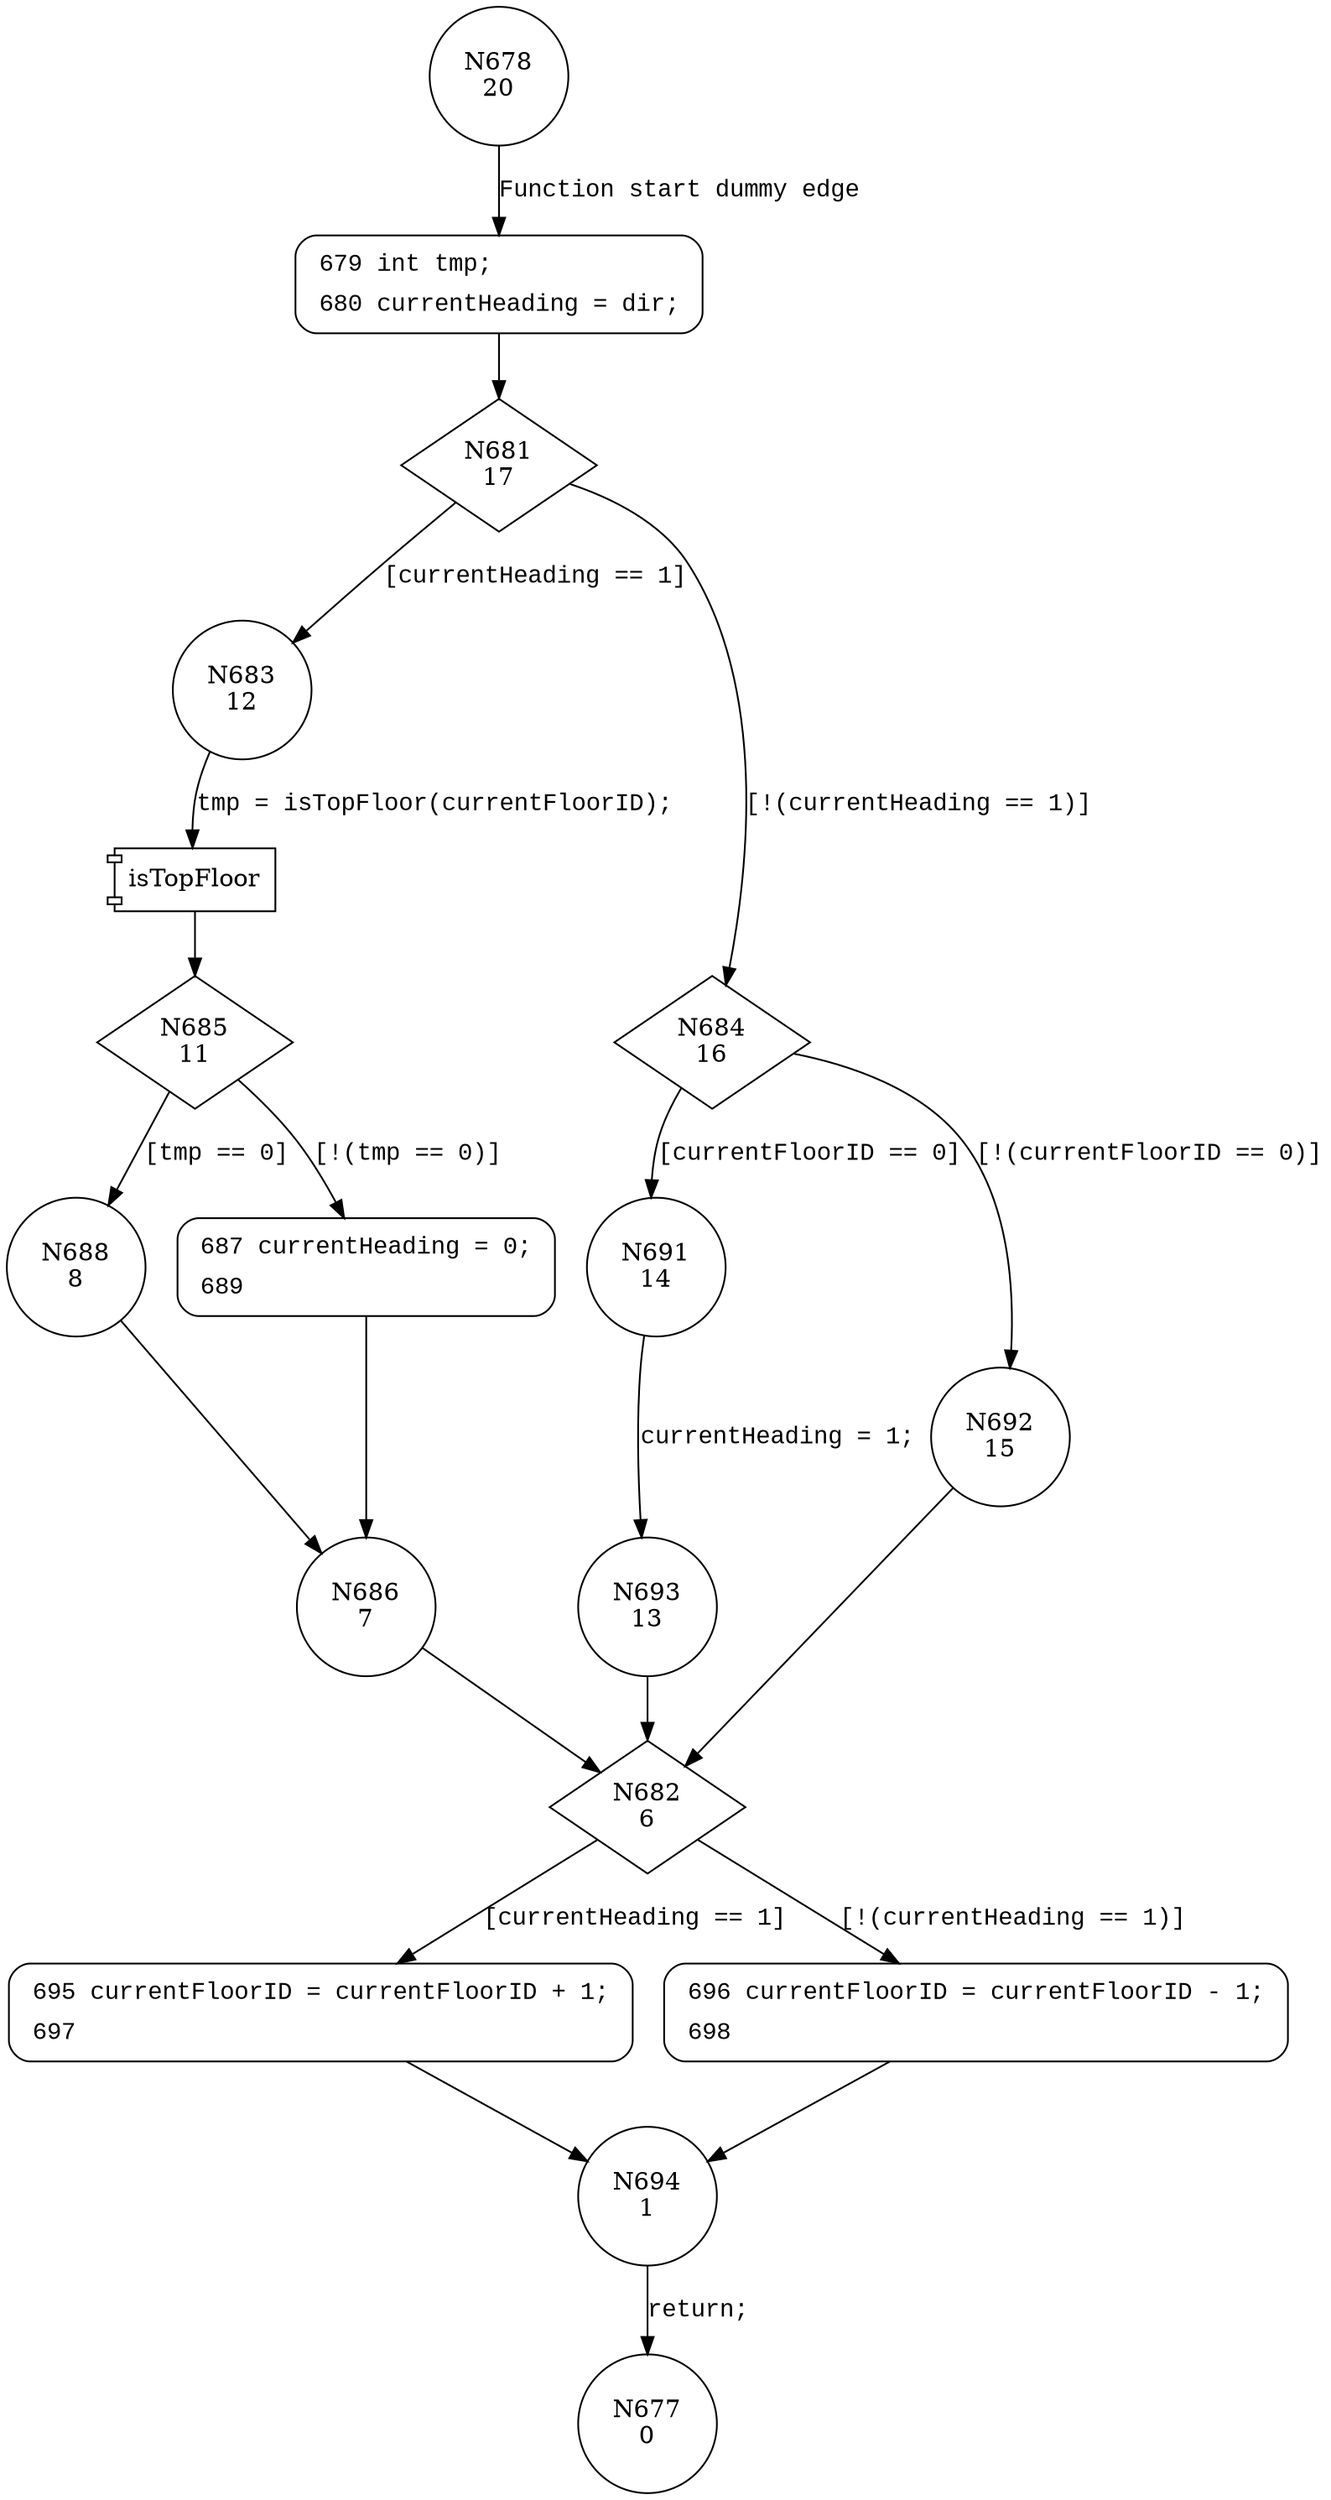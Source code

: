 digraph continueInDirection {
678 [shape="circle" label="N678\n20"]
679 [shape="circle" label="N679\n19"]
681 [shape="diamond" label="N681\n17"]
683 [shape="circle" label="N683\n12"]
684 [shape="diamond" label="N684\n16"]
691 [shape="circle" label="N691\n14"]
692 [shape="circle" label="N692\n15"]
682 [shape="diamond" label="N682\n6"]
695 [shape="circle" label="N695\n3"]
696 [shape="circle" label="N696\n5"]
694 [shape="circle" label="N694\n1"]
677 [shape="circle" label="N677\n0"]
693 [shape="circle" label="N693\n13"]
685 [shape="diamond" label="N685\n11"]
688 [shape="circle" label="N688\n8"]
687 [shape="circle" label="N687\n10"]
686 [shape="circle" label="N686\n7"]
679 [style="filled,bold" penwidth="1" fillcolor="white" fontname="Courier New" shape="Mrecord" label=<<table border="0" cellborder="0" cellpadding="3" bgcolor="white"><tr><td align="right">679</td><td align="left">int tmp;</td></tr><tr><td align="right">680</td><td align="left">currentHeading = dir;</td></tr></table>>]
679 -> 681[label=""]
696 [style="filled,bold" penwidth="1" fillcolor="white" fontname="Courier New" shape="Mrecord" label=<<table border="0" cellborder="0" cellpadding="3" bgcolor="white"><tr><td align="right">696</td><td align="left">currentFloorID = currentFloorID - 1;</td></tr><tr><td align="right">698</td><td align="left"></td></tr></table>>]
696 -> 694[label=""]
695 [style="filled,bold" penwidth="1" fillcolor="white" fontname="Courier New" shape="Mrecord" label=<<table border="0" cellborder="0" cellpadding="3" bgcolor="white"><tr><td align="right">695</td><td align="left">currentFloorID = currentFloorID + 1;</td></tr><tr><td align="right">697</td><td align="left"></td></tr></table>>]
695 -> 694[label=""]
687 [style="filled,bold" penwidth="1" fillcolor="white" fontname="Courier New" shape="Mrecord" label=<<table border="0" cellborder="0" cellpadding="3" bgcolor="white"><tr><td align="right">687</td><td align="left">currentHeading = 0;</td></tr><tr><td align="right">689</td><td align="left"></td></tr></table>>]
687 -> 686[label=""]
678 -> 679 [label="Function start dummy edge" fontname="Courier New"]
681 -> 683 [label="[currentHeading == 1]" fontname="Courier New"]
681 -> 684 [label="[!(currentHeading == 1)]" fontname="Courier New"]
684 -> 691 [label="[currentFloorID == 0]" fontname="Courier New"]
684 -> 692 [label="[!(currentFloorID == 0)]" fontname="Courier New"]
682 -> 695 [label="[currentHeading == 1]" fontname="Courier New"]
682 -> 696 [label="[!(currentHeading == 1)]" fontname="Courier New"]
694 -> 677 [label="return;" fontname="Courier New"]
691 -> 693 [label="currentHeading = 1;" fontname="Courier New"]
100122 [shape="component" label="isTopFloor"]
683 -> 100122 [label="tmp = isTopFloor(currentFloorID);" fontname="Courier New"]
100122 -> 685 [label="" fontname="Courier New"]
685 -> 688 [label="[tmp == 0]" fontname="Courier New"]
685 -> 687 [label="[!(tmp == 0)]" fontname="Courier New"]
686 -> 682 [label="" fontname="Courier New"]
692 -> 682 [label="" fontname="Courier New"]
693 -> 682 [label="" fontname="Courier New"]
688 -> 686 [label="" fontname="Courier New"]
}